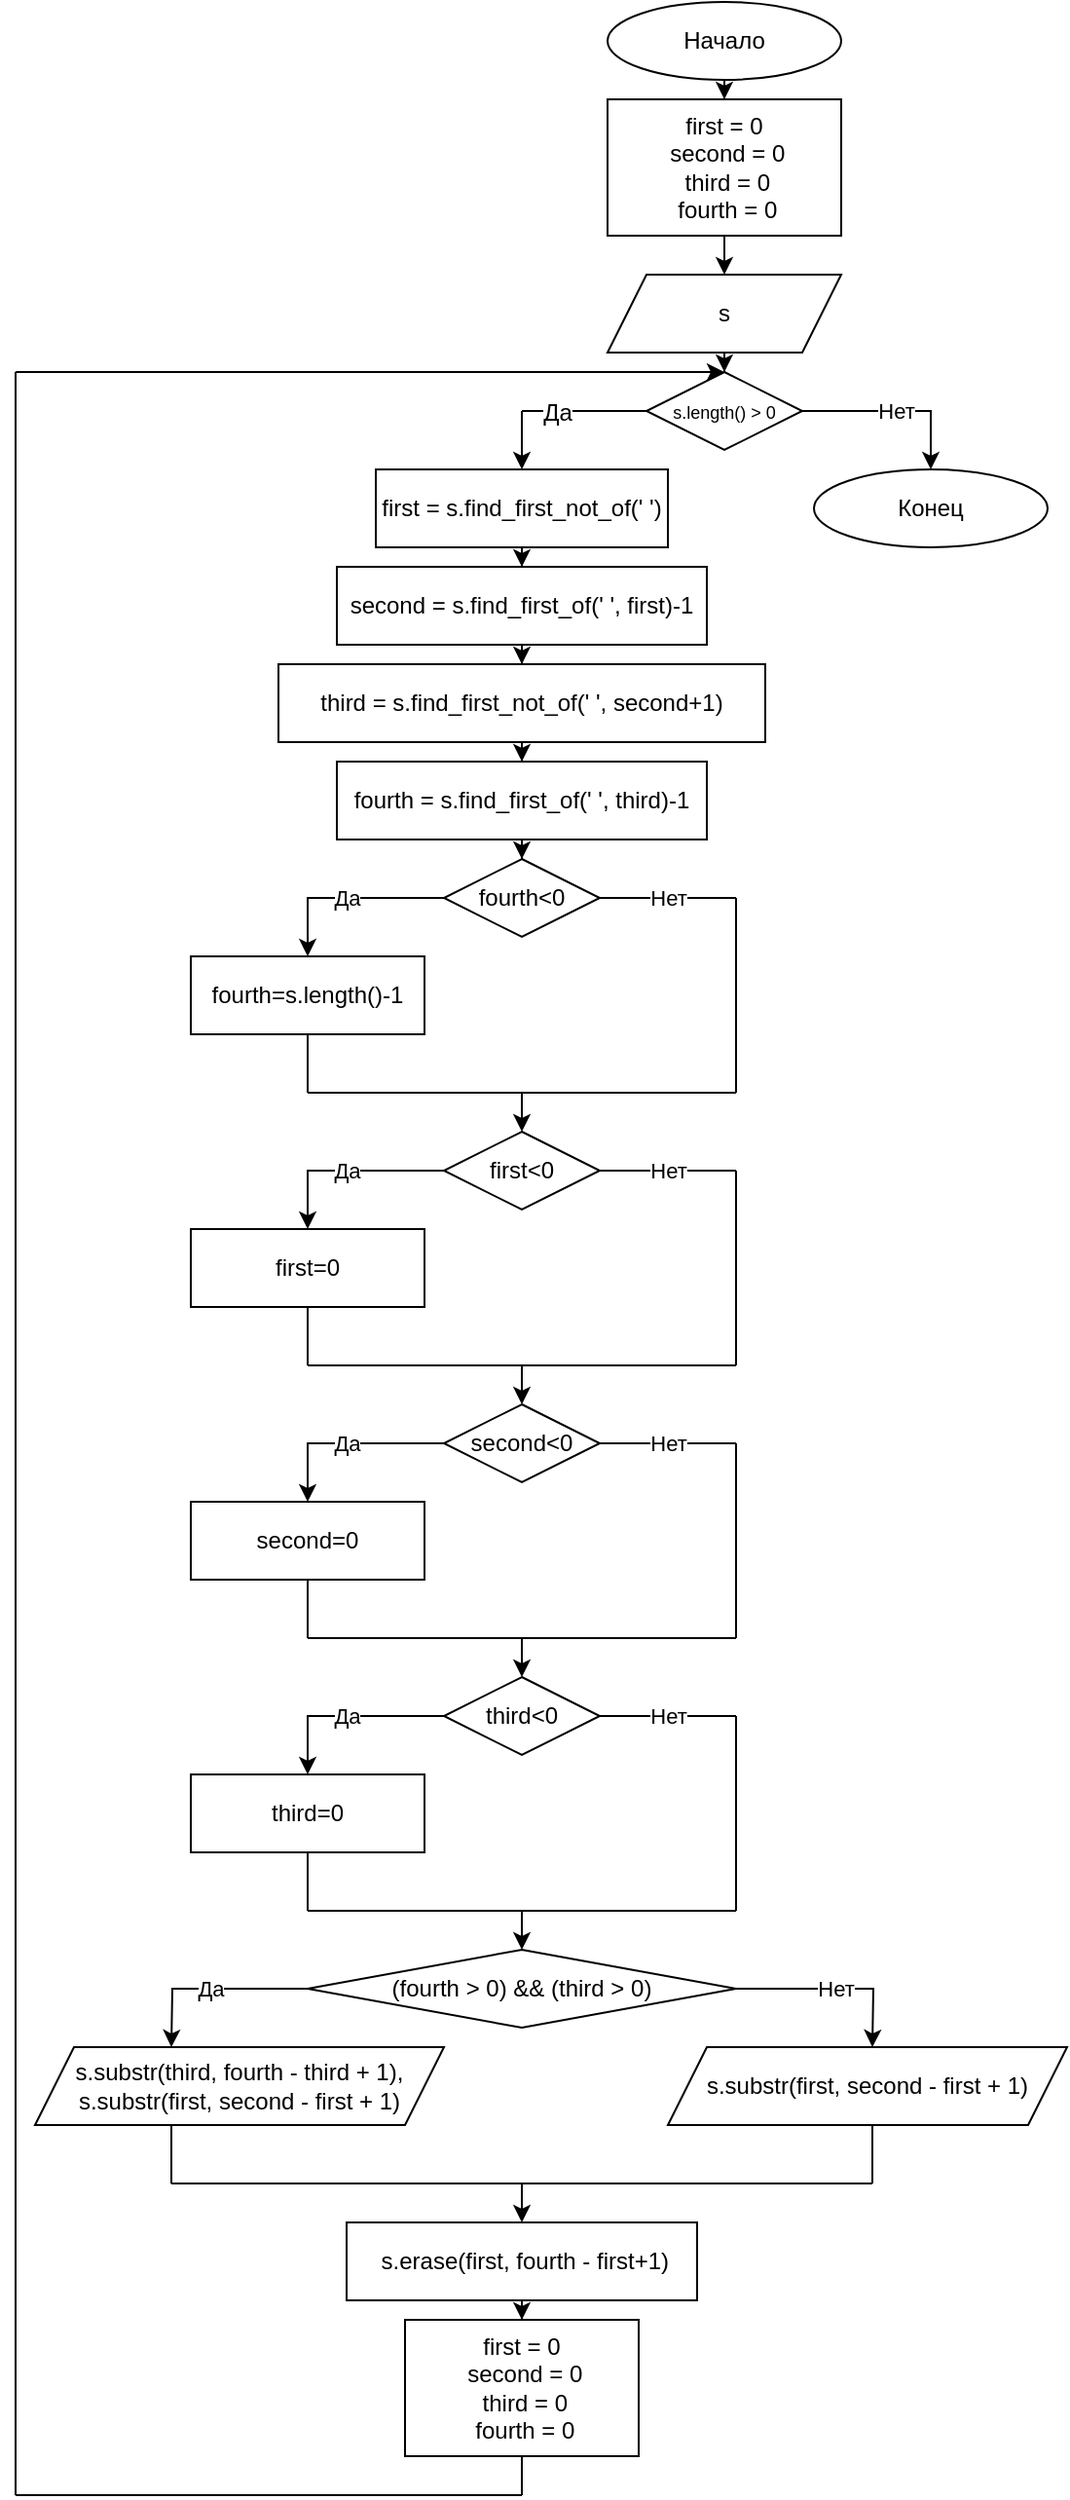 <mxfile version="15.5.4" type="device"><diagram id="mHYtlEhYF0stbXnYw7LO" name="Page-1"><mxGraphModel dx="1406" dy="773" grid="1" gridSize="10" guides="1" tooltips="1" connect="1" arrows="1" fold="1" page="1" pageScale="1" pageWidth="827" pageHeight="1169" math="0" shadow="0"><root><mxCell id="0"/><mxCell id="1" parent="0"/><mxCell id="SxHBUgGeR18rDv3kbgqD-3" value="" style="edgeStyle=orthogonalEdgeStyle;rounded=0;orthogonalLoop=1;jettySize=auto;html=1;" edge="1" parent="1" source="SxHBUgGeR18rDv3kbgqD-1" target="SxHBUgGeR18rDv3kbgqD-2"><mxGeometry relative="1" as="geometry"/></mxCell><mxCell id="SxHBUgGeR18rDv3kbgqD-1" value="Начало" style="ellipse;whiteSpace=wrap;html=1;" vertex="1" parent="1"><mxGeometry x="354" width="120" height="40" as="geometry"/></mxCell><mxCell id="SxHBUgGeR18rDv3kbgqD-2" value="first = 0&lt;br&gt;&amp;nbsp;second = 0&lt;br&gt;&amp;nbsp;third = 0&lt;br&gt;&amp;nbsp;fourth = 0" style="whiteSpace=wrap;html=1;" vertex="1" parent="1"><mxGeometry x="354" y="50" width="120" height="70" as="geometry"/></mxCell><mxCell id="SxHBUgGeR18rDv3kbgqD-13" value="" style="edgeStyle=orthogonalEdgeStyle;rounded=0;orthogonalLoop=1;jettySize=auto;html=1;" edge="1" parent="1" source="SxHBUgGeR18rDv3kbgqD-10" target="SxHBUgGeR18rDv3kbgqD-12"><mxGeometry relative="1" as="geometry"/></mxCell><mxCell id="SxHBUgGeR18rDv3kbgqD-10" value="s" style="shape=parallelogram;perimeter=parallelogramPerimeter;whiteSpace=wrap;html=1;fixedSize=1;" vertex="1" parent="1"><mxGeometry x="354" y="140" width="120" height="40" as="geometry"/></mxCell><mxCell id="SxHBUgGeR18rDv3kbgqD-77" value="Нет" style="edgeStyle=orthogonalEdgeStyle;rounded=0;orthogonalLoop=1;jettySize=auto;html=1;" edge="1" parent="1" source="SxHBUgGeR18rDv3kbgqD-12" target="SxHBUgGeR18rDv3kbgqD-76"><mxGeometry relative="1" as="geometry"/></mxCell><mxCell id="SxHBUgGeR18rDv3kbgqD-12" value="&lt;font style=&quot;font-size: 9px&quot;&gt;s.length() &amp;gt; 0&lt;/font&gt;" style="rhombus;whiteSpace=wrap;html=1;" vertex="1" parent="1"><mxGeometry x="374" y="190" width="80" height="40" as="geometry"/></mxCell><mxCell id="SxHBUgGeR18rDv3kbgqD-17" value="" style="edgeStyle=orthogonalEdgeStyle;rounded=0;orthogonalLoop=1;jettySize=auto;html=1;" edge="1" parent="1" source="SxHBUgGeR18rDv3kbgqD-14" target="SxHBUgGeR18rDv3kbgqD-16"><mxGeometry relative="1" as="geometry"/></mxCell><mxCell id="SxHBUgGeR18rDv3kbgqD-14" value="&lt;font style=&quot;font-size: 12px&quot;&gt;first = s.find_first_not_of(' ')&lt;/font&gt;" style="whiteSpace=wrap;html=1;" vertex="1" parent="1"><mxGeometry x="235" y="240" width="150" height="40" as="geometry"/></mxCell><mxCell id="SxHBUgGeR18rDv3kbgqD-19" value="" style="edgeStyle=orthogonalEdgeStyle;rounded=0;orthogonalLoop=1;jettySize=auto;html=1;" edge="1" parent="1" source="SxHBUgGeR18rDv3kbgqD-16" target="SxHBUgGeR18rDv3kbgqD-18"><mxGeometry relative="1" as="geometry"/></mxCell><mxCell id="SxHBUgGeR18rDv3kbgqD-16" value="&lt;font style=&quot;font-size: 12px&quot;&gt;second = s.find_first_of(' ', first)-1&lt;/font&gt;" style="whiteSpace=wrap;html=1;" vertex="1" parent="1"><mxGeometry x="215" y="290" width="190" height="40" as="geometry"/></mxCell><mxCell id="SxHBUgGeR18rDv3kbgqD-21" value="" style="edgeStyle=orthogonalEdgeStyle;rounded=0;orthogonalLoop=1;jettySize=auto;html=1;" edge="1" parent="1" source="SxHBUgGeR18rDv3kbgqD-18" target="SxHBUgGeR18rDv3kbgqD-20"><mxGeometry relative="1" as="geometry"/></mxCell><mxCell id="SxHBUgGeR18rDv3kbgqD-18" value="&lt;font style=&quot;font-size: 12px&quot;&gt;third = s.find_first_not_of(' ', second+1)&lt;/font&gt;" style="whiteSpace=wrap;html=1;" vertex="1" parent="1"><mxGeometry x="185" y="340" width="250" height="40" as="geometry"/></mxCell><mxCell id="SxHBUgGeR18rDv3kbgqD-23" value="" style="edgeStyle=orthogonalEdgeStyle;rounded=0;orthogonalLoop=1;jettySize=auto;html=1;" edge="1" parent="1" source="SxHBUgGeR18rDv3kbgqD-20" target="SxHBUgGeR18rDv3kbgqD-22"><mxGeometry relative="1" as="geometry"/></mxCell><mxCell id="SxHBUgGeR18rDv3kbgqD-20" value="fourth = s.find_first_of(' ', third)-1" style="whiteSpace=wrap;html=1;" vertex="1" parent="1"><mxGeometry x="215" y="390" width="190" height="40" as="geometry"/></mxCell><mxCell id="SxHBUgGeR18rDv3kbgqD-25" value="Да" style="edgeStyle=orthogonalEdgeStyle;rounded=0;orthogonalLoop=1;jettySize=auto;html=1;" edge="1" parent="1" source="SxHBUgGeR18rDv3kbgqD-22" target="SxHBUgGeR18rDv3kbgqD-24"><mxGeometry relative="1" as="geometry"/></mxCell><mxCell id="SxHBUgGeR18rDv3kbgqD-22" value="fourth&amp;lt;0" style="rhombus;whiteSpace=wrap;html=1;" vertex="1" parent="1"><mxGeometry x="270" y="440" width="80" height="40" as="geometry"/></mxCell><mxCell id="SxHBUgGeR18rDv3kbgqD-24" value="fourth=s.length()-1" style="whiteSpace=wrap;html=1;" vertex="1" parent="1"><mxGeometry x="140" y="490" width="120" height="40" as="geometry"/></mxCell><mxCell id="SxHBUgGeR18rDv3kbgqD-26" value="Нет" style="endArrow=none;html=1;rounded=0;exitX=1;exitY=0.5;exitDx=0;exitDy=0;" edge="1" parent="1" source="SxHBUgGeR18rDv3kbgqD-22"><mxGeometry width="50" height="50" relative="1" as="geometry"><mxPoint x="390" y="510" as="sourcePoint"/><mxPoint x="420" y="460" as="targetPoint"/></mxGeometry></mxCell><mxCell id="SxHBUgGeR18rDv3kbgqD-27" value="" style="endArrow=none;html=1;rounded=0;" edge="1" parent="1"><mxGeometry width="50" height="50" relative="1" as="geometry"><mxPoint x="420" y="560" as="sourcePoint"/><mxPoint x="420" y="460" as="targetPoint"/></mxGeometry></mxCell><mxCell id="SxHBUgGeR18rDv3kbgqD-28" value="" style="endArrow=none;html=1;rounded=0;entryX=0.5;entryY=1;entryDx=0;entryDy=0;" edge="1" parent="1" target="SxHBUgGeR18rDv3kbgqD-24"><mxGeometry width="50" height="50" relative="1" as="geometry"><mxPoint x="200" y="560" as="sourcePoint"/><mxPoint x="200" y="540" as="targetPoint"/></mxGeometry></mxCell><mxCell id="SxHBUgGeR18rDv3kbgqD-30" value="" style="endArrow=none;html=1;rounded=0;" edge="1" parent="1"><mxGeometry width="50" height="50" relative="1" as="geometry"><mxPoint x="200" y="560" as="sourcePoint"/><mxPoint x="420" y="560" as="targetPoint"/></mxGeometry></mxCell><mxCell id="SxHBUgGeR18rDv3kbgqD-31" value="" style="endArrow=classic;html=1;rounded=0;" edge="1" parent="1"><mxGeometry width="50" height="50" relative="1" as="geometry"><mxPoint x="310" y="560" as="sourcePoint"/><mxPoint x="310" y="580" as="targetPoint"/></mxGeometry></mxCell><mxCell id="SxHBUgGeR18rDv3kbgqD-32" value="Да" style="edgeStyle=orthogonalEdgeStyle;rounded=0;orthogonalLoop=1;jettySize=auto;html=1;" edge="1" parent="1" source="SxHBUgGeR18rDv3kbgqD-33" target="SxHBUgGeR18rDv3kbgqD-34"><mxGeometry relative="1" as="geometry"/></mxCell><mxCell id="SxHBUgGeR18rDv3kbgqD-33" value="first&amp;lt;0" style="rhombus;whiteSpace=wrap;html=1;" vertex="1" parent="1"><mxGeometry x="270" y="580" width="80" height="40" as="geometry"/></mxCell><mxCell id="SxHBUgGeR18rDv3kbgqD-34" value="first=0" style="whiteSpace=wrap;html=1;" vertex="1" parent="1"><mxGeometry x="140" y="630" width="120" height="40" as="geometry"/></mxCell><mxCell id="SxHBUgGeR18rDv3kbgqD-35" value="Нет" style="endArrow=none;html=1;rounded=0;exitX=1;exitY=0.5;exitDx=0;exitDy=0;" edge="1" parent="1" source="SxHBUgGeR18rDv3kbgqD-33"><mxGeometry width="50" height="50" relative="1" as="geometry"><mxPoint x="390" y="650" as="sourcePoint"/><mxPoint x="420" y="600" as="targetPoint"/></mxGeometry></mxCell><mxCell id="SxHBUgGeR18rDv3kbgqD-36" value="" style="endArrow=none;html=1;rounded=0;" edge="1" parent="1"><mxGeometry width="50" height="50" relative="1" as="geometry"><mxPoint x="420" y="700" as="sourcePoint"/><mxPoint x="420" y="600" as="targetPoint"/></mxGeometry></mxCell><mxCell id="SxHBUgGeR18rDv3kbgqD-37" value="" style="endArrow=none;html=1;rounded=0;entryX=0.5;entryY=1;entryDx=0;entryDy=0;" edge="1" parent="1" target="SxHBUgGeR18rDv3kbgqD-34"><mxGeometry width="50" height="50" relative="1" as="geometry"><mxPoint x="200" y="700" as="sourcePoint"/><mxPoint x="200" y="680" as="targetPoint"/></mxGeometry></mxCell><mxCell id="SxHBUgGeR18rDv3kbgqD-38" value="" style="endArrow=none;html=1;rounded=0;" edge="1" parent="1"><mxGeometry width="50" height="50" relative="1" as="geometry"><mxPoint x="200" y="700" as="sourcePoint"/><mxPoint x="420" y="700" as="targetPoint"/></mxGeometry></mxCell><mxCell id="SxHBUgGeR18rDv3kbgqD-39" value="" style="endArrow=classic;html=1;rounded=0;" edge="1" parent="1"><mxGeometry width="50" height="50" relative="1" as="geometry"><mxPoint x="310" y="700" as="sourcePoint"/><mxPoint x="310" y="720" as="targetPoint"/></mxGeometry></mxCell><mxCell id="SxHBUgGeR18rDv3kbgqD-40" value="Да" style="edgeStyle=orthogonalEdgeStyle;rounded=0;orthogonalLoop=1;jettySize=auto;html=1;" edge="1" parent="1" source="SxHBUgGeR18rDv3kbgqD-41" target="SxHBUgGeR18rDv3kbgqD-42"><mxGeometry relative="1" as="geometry"/></mxCell><mxCell id="SxHBUgGeR18rDv3kbgqD-41" value="second&amp;lt;0" style="rhombus;whiteSpace=wrap;html=1;" vertex="1" parent="1"><mxGeometry x="270" y="720" width="80" height="40" as="geometry"/></mxCell><mxCell id="SxHBUgGeR18rDv3kbgqD-42" value="second=0" style="whiteSpace=wrap;html=1;" vertex="1" parent="1"><mxGeometry x="140" y="770" width="120" height="40" as="geometry"/></mxCell><mxCell id="SxHBUgGeR18rDv3kbgqD-43" value="Нет" style="endArrow=none;html=1;rounded=0;exitX=1;exitY=0.5;exitDx=0;exitDy=0;" edge="1" parent="1" source="SxHBUgGeR18rDv3kbgqD-41"><mxGeometry width="50" height="50" relative="1" as="geometry"><mxPoint x="390" y="790" as="sourcePoint"/><mxPoint x="420" y="740" as="targetPoint"/></mxGeometry></mxCell><mxCell id="SxHBUgGeR18rDv3kbgqD-44" value="" style="endArrow=none;html=1;rounded=0;" edge="1" parent="1"><mxGeometry width="50" height="50" relative="1" as="geometry"><mxPoint x="420" y="840" as="sourcePoint"/><mxPoint x="420" y="740" as="targetPoint"/></mxGeometry></mxCell><mxCell id="SxHBUgGeR18rDv3kbgqD-45" value="" style="endArrow=none;html=1;rounded=0;entryX=0.5;entryY=1;entryDx=0;entryDy=0;" edge="1" parent="1" target="SxHBUgGeR18rDv3kbgqD-42"><mxGeometry width="50" height="50" relative="1" as="geometry"><mxPoint x="200" y="840" as="sourcePoint"/><mxPoint x="200" y="820" as="targetPoint"/></mxGeometry></mxCell><mxCell id="SxHBUgGeR18rDv3kbgqD-46" value="" style="endArrow=none;html=1;rounded=0;" edge="1" parent="1"><mxGeometry width="50" height="50" relative="1" as="geometry"><mxPoint x="200" y="840" as="sourcePoint"/><mxPoint x="420" y="840" as="targetPoint"/></mxGeometry></mxCell><mxCell id="SxHBUgGeR18rDv3kbgqD-47" value="" style="endArrow=classic;html=1;rounded=0;" edge="1" parent="1"><mxGeometry width="50" height="50" relative="1" as="geometry"><mxPoint x="310" y="840" as="sourcePoint"/><mxPoint x="310" y="860" as="targetPoint"/></mxGeometry></mxCell><mxCell id="SxHBUgGeR18rDv3kbgqD-48" value="Да" style="edgeStyle=orthogonalEdgeStyle;rounded=0;orthogonalLoop=1;jettySize=auto;html=1;" edge="1" parent="1" source="SxHBUgGeR18rDv3kbgqD-49" target="SxHBUgGeR18rDv3kbgqD-50"><mxGeometry relative="1" as="geometry"/></mxCell><mxCell id="SxHBUgGeR18rDv3kbgqD-49" value="third&amp;lt;0" style="rhombus;whiteSpace=wrap;html=1;" vertex="1" parent="1"><mxGeometry x="270" y="860" width="80" height="40" as="geometry"/></mxCell><mxCell id="SxHBUgGeR18rDv3kbgqD-50" value="third=0" style="whiteSpace=wrap;html=1;" vertex="1" parent="1"><mxGeometry x="140" y="910" width="120" height="40" as="geometry"/></mxCell><mxCell id="SxHBUgGeR18rDv3kbgqD-51" value="Нет" style="endArrow=none;html=1;rounded=0;exitX=1;exitY=0.5;exitDx=0;exitDy=0;" edge="1" parent="1" source="SxHBUgGeR18rDv3kbgqD-49"><mxGeometry width="50" height="50" relative="1" as="geometry"><mxPoint x="390" y="930" as="sourcePoint"/><mxPoint x="420" y="880" as="targetPoint"/></mxGeometry></mxCell><mxCell id="SxHBUgGeR18rDv3kbgqD-52" value="" style="endArrow=none;html=1;rounded=0;" edge="1" parent="1"><mxGeometry width="50" height="50" relative="1" as="geometry"><mxPoint x="420" y="980" as="sourcePoint"/><mxPoint x="420" y="880" as="targetPoint"/></mxGeometry></mxCell><mxCell id="SxHBUgGeR18rDv3kbgqD-53" value="" style="endArrow=none;html=1;rounded=0;entryX=0.5;entryY=1;entryDx=0;entryDy=0;" edge="1" parent="1" target="SxHBUgGeR18rDv3kbgqD-50"><mxGeometry width="50" height="50" relative="1" as="geometry"><mxPoint x="200" y="980" as="sourcePoint"/><mxPoint x="200" y="960" as="targetPoint"/></mxGeometry></mxCell><mxCell id="SxHBUgGeR18rDv3kbgqD-54" value="" style="endArrow=none;html=1;rounded=0;" edge="1" parent="1"><mxGeometry width="50" height="50" relative="1" as="geometry"><mxPoint x="200" y="980" as="sourcePoint"/><mxPoint x="420" y="980" as="targetPoint"/></mxGeometry></mxCell><mxCell id="SxHBUgGeR18rDv3kbgqD-55" value="" style="endArrow=classic;html=1;rounded=0;" edge="1" parent="1"><mxGeometry width="50" height="50" relative="1" as="geometry"><mxPoint x="310" y="980" as="sourcePoint"/><mxPoint x="310" y="1000" as="targetPoint"/></mxGeometry></mxCell><mxCell id="SxHBUgGeR18rDv3kbgqD-56" value="Да" style="edgeStyle=orthogonalEdgeStyle;rounded=0;orthogonalLoop=1;jettySize=auto;html=1;" edge="1" parent="1" source="SxHBUgGeR18rDv3kbgqD-57"><mxGeometry relative="1" as="geometry"><mxPoint x="130" y="1050" as="targetPoint"/></mxGeometry></mxCell><mxCell id="SxHBUgGeR18rDv3kbgqD-66" value="Нет" style="edgeStyle=orthogonalEdgeStyle;rounded=0;orthogonalLoop=1;jettySize=auto;html=1;" edge="1" parent="1" source="SxHBUgGeR18rDv3kbgqD-57"><mxGeometry relative="1" as="geometry"><mxPoint x="490" y="1050" as="targetPoint"/></mxGeometry></mxCell><mxCell id="SxHBUgGeR18rDv3kbgqD-57" value="(fourth &gt; 0) &amp;&amp; (third &gt; 0)" style="rhombus;whiteSpace=wrap;html=1;" vertex="1" parent="1"><mxGeometry x="200" y="1000" width="220" height="40" as="geometry"/></mxCell><mxCell id="SxHBUgGeR18rDv3kbgqD-61" value="" style="endArrow=none;html=1;rounded=0;entryX=0.5;entryY=1;entryDx=0;entryDy=0;" edge="1" parent="1"><mxGeometry width="50" height="50" relative="1" as="geometry"><mxPoint x="130" y="1120" as="sourcePoint"/><mxPoint x="130" y="1090" as="targetPoint"/></mxGeometry></mxCell><mxCell id="SxHBUgGeR18rDv3kbgqD-62" value="" style="endArrow=none;html=1;rounded=0;" edge="1" parent="1"><mxGeometry width="50" height="50" relative="1" as="geometry"><mxPoint x="130" y="1120" as="sourcePoint"/><mxPoint x="490" y="1120" as="targetPoint"/></mxGeometry></mxCell><mxCell id="SxHBUgGeR18rDv3kbgqD-63" value="" style="endArrow=classic;html=1;rounded=0;" edge="1" parent="1"><mxGeometry width="50" height="50" relative="1" as="geometry"><mxPoint x="310" y="1120" as="sourcePoint"/><mxPoint x="310" y="1140" as="targetPoint"/></mxGeometry></mxCell><mxCell id="SxHBUgGeR18rDv3kbgqD-67" value="" style="endArrow=none;html=1;rounded=0;entryX=0.5;entryY=1;entryDx=0;entryDy=0;" edge="1" parent="1"><mxGeometry width="50" height="50" relative="1" as="geometry"><mxPoint x="490" y="1120" as="sourcePoint"/><mxPoint x="490" y="1090" as="targetPoint"/></mxGeometry></mxCell><mxCell id="SxHBUgGeR18rDv3kbgqD-85" value="" style="edgeStyle=orthogonalEdgeStyle;rounded=0;orthogonalLoop=1;jettySize=auto;html=1;fontSize=12;" edge="1" parent="1" source="SxHBUgGeR18rDv3kbgqD-68" target="SxHBUgGeR18rDv3kbgqD-84"><mxGeometry relative="1" as="geometry"/></mxCell><mxCell id="SxHBUgGeR18rDv3kbgqD-68" value="&amp;nbsp;s.erase(first, fourth - first+1)" style="rounded=0;whiteSpace=wrap;html=1;" vertex="1" parent="1"><mxGeometry x="220" y="1140" width="180" height="40" as="geometry"/></mxCell><mxCell id="SxHBUgGeR18rDv3kbgqD-72" value="" style="endArrow=classic;html=1;rounded=0;entryX=0.5;entryY=0;entryDx=0;entryDy=0;" edge="1" parent="1" target="SxHBUgGeR18rDv3kbgqD-12"><mxGeometry width="50" height="50" relative="1" as="geometry"><mxPoint x="50" y="190" as="sourcePoint"/><mxPoint x="110" y="400" as="targetPoint"/></mxGeometry></mxCell><mxCell id="SxHBUgGeR18rDv3kbgqD-74" value="" style="endArrow=none;html=1;rounded=0;" edge="1" parent="1"><mxGeometry width="50" height="50" relative="1" as="geometry"><mxPoint x="50" y="1280" as="sourcePoint"/><mxPoint x="310" y="1280" as="targetPoint"/></mxGeometry></mxCell><mxCell id="SxHBUgGeR18rDv3kbgqD-75" value="" style="endArrow=none;html=1;rounded=0;" edge="1" parent="1"><mxGeometry width="50" height="50" relative="1" as="geometry"><mxPoint x="50" y="1280" as="sourcePoint"/><mxPoint x="50" y="190" as="targetPoint"/></mxGeometry></mxCell><mxCell id="SxHBUgGeR18rDv3kbgqD-76" value="Конец" style="ellipse;whiteSpace=wrap;html=1;" vertex="1" parent="1"><mxGeometry x="460" y="240" width="120" height="40" as="geometry"/></mxCell><mxCell id="SxHBUgGeR18rDv3kbgqD-78" value="" style="endArrow=classic;html=1;rounded=0;fontSize=12;entryX=0.5;entryY=0;entryDx=0;entryDy=0;" edge="1" parent="1" target="SxHBUgGeR18rDv3kbgqD-14"><mxGeometry width="50" height="50" relative="1" as="geometry"><mxPoint x="310" y="210" as="sourcePoint"/><mxPoint x="190" y="220" as="targetPoint"/></mxGeometry></mxCell><mxCell id="SxHBUgGeR18rDv3kbgqD-79" value="" style="endArrow=none;html=1;rounded=0;fontSize=12;entryX=0;entryY=0.5;entryDx=0;entryDy=0;" edge="1" parent="1" target="SxHBUgGeR18rDv3kbgqD-12"><mxGeometry width="50" height="50" relative="1" as="geometry"><mxPoint x="310" y="210" as="sourcePoint"/><mxPoint x="240" y="200" as="targetPoint"/></mxGeometry></mxCell><mxCell id="SxHBUgGeR18rDv3kbgqD-80" value="Да" style="edgeLabel;html=1;align=center;verticalAlign=middle;resizable=0;points=[];fontSize=12;" vertex="1" connectable="0" parent="SxHBUgGeR18rDv3kbgqD-79"><mxGeometry x="-0.44" y="-1" relative="1" as="geometry"><mxPoint as="offset"/></mxGeometry></mxCell><mxCell id="SxHBUgGeR18rDv3kbgqD-81" value="s.substr(first, second - first + 1)" style="shape=parallelogram;perimeter=parallelogramPerimeter;whiteSpace=wrap;html=1;fixedSize=1;fontSize=12;" vertex="1" parent="1"><mxGeometry x="385" y="1050" width="205" height="40" as="geometry"/></mxCell><mxCell id="SxHBUgGeR18rDv3kbgqD-82" value="s.substr(third, fourth - third + 1),&lt;br&gt;s.substr(first, second - first + 1)" style="shape=parallelogram;perimeter=parallelogramPerimeter;whiteSpace=wrap;html=1;fixedSize=1;fontSize=12;" vertex="1" parent="1"><mxGeometry x="60" y="1050" width="210" height="40" as="geometry"/></mxCell><mxCell id="SxHBUgGeR18rDv3kbgqD-83" value="" style="endArrow=classic;html=1;rounded=0;fontSize=12;entryX=0.5;entryY=0;entryDx=0;entryDy=0;exitX=0.5;exitY=1;exitDx=0;exitDy=0;" edge="1" parent="1" source="SxHBUgGeR18rDv3kbgqD-2" target="SxHBUgGeR18rDv3kbgqD-10"><mxGeometry width="50" height="50" relative="1" as="geometry"><mxPoint x="580" y="130" as="sourcePoint"/><mxPoint x="630" y="80" as="targetPoint"/></mxGeometry></mxCell><mxCell id="SxHBUgGeR18rDv3kbgqD-84" value="first = 0&lt;br&gt;&amp;nbsp;second = 0&lt;br&gt;&amp;nbsp;third = 0&lt;br&gt;&amp;nbsp;fourth = 0" style="whiteSpace=wrap;html=1;" vertex="1" parent="1"><mxGeometry x="250" y="1190" width="120" height="70" as="geometry"/></mxCell><mxCell id="SxHBUgGeR18rDv3kbgqD-86" value="" style="endArrow=none;html=1;rounded=0;fontSize=12;entryX=0.5;entryY=1;entryDx=0;entryDy=0;" edge="1" parent="1" target="SxHBUgGeR18rDv3kbgqD-84"><mxGeometry width="50" height="50" relative="1" as="geometry"><mxPoint x="310" y="1280" as="sourcePoint"/><mxPoint x="570" y="1350" as="targetPoint"/></mxGeometry></mxCell></root></mxGraphModel></diagram></mxfile>